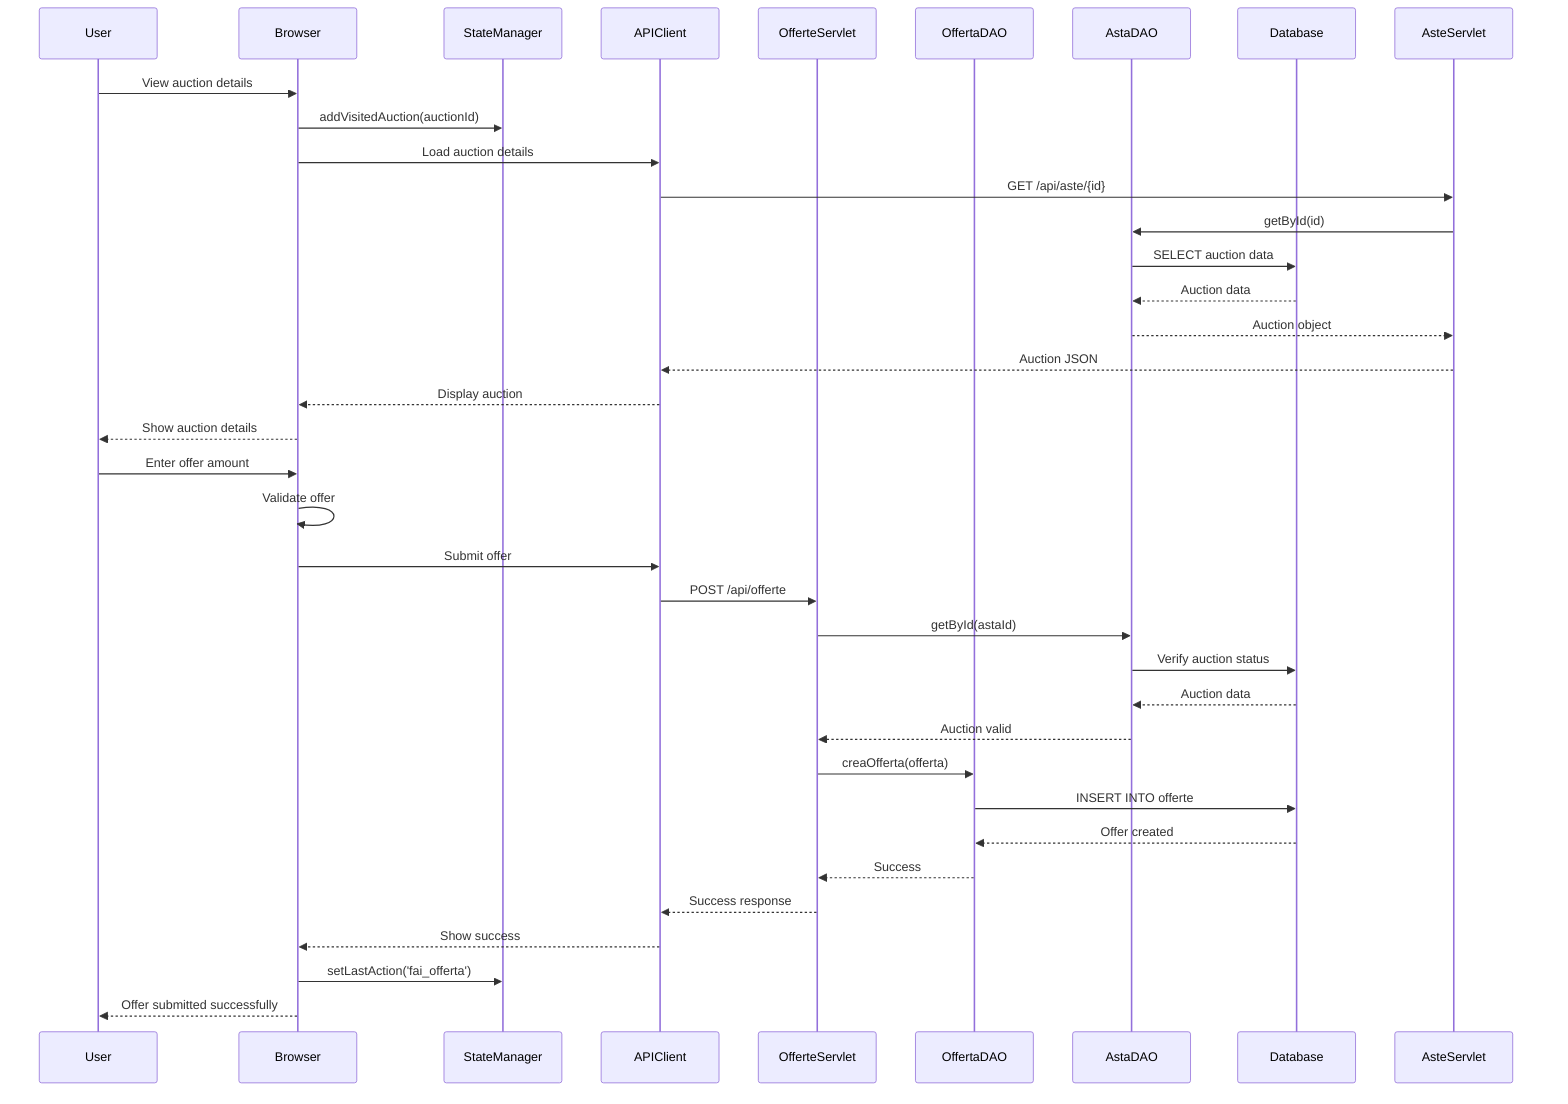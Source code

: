 sequenceDiagram
    participant User
    participant Browser
    participant StateManager
    participant APIClient
    participant OfferteServlet
    participant OffertaDAO
    participant AstaDAO
    participant Database

    User->>Browser: View auction details
    Browser->>StateManager: addVisitedAuction(auctionId)
    Browser->>APIClient: Load auction details
    APIClient->>AsteServlet: GET /api/aste/{id}
    AsteServlet->>AstaDAO: getById(id)
    AstaDAO->>Database: SELECT auction data
    Database-->>AstaDAO: Auction data
    AstaDAO-->>AsteServlet: Auction object
    AsteServlet-->>APIClient: Auction JSON
    APIClient-->>Browser: Display auction
    Browser-->>User: Show auction details

    User->>Browser: Enter offer amount
    Browser->>Browser: Validate offer
    Browser->>APIClient: Submit offer
    APIClient->>OfferteServlet: POST /api/offerte
    OfferteServlet->>AstaDAO: getById(astaId)
    AstaDAO->>Database: Verify auction status
    Database-->>AstaDAO: Auction data
    AstaDAO-->>OfferteServlet: Auction valid
    OfferteServlet->>OffertaDAO: creaOfferta(offerta)
    OffertaDAO->>Database: INSERT INTO offerte
    Database-->>OffertaDAO: Offer created
    OffertaDAO-->>OfferteServlet: Success
    OfferteServlet-->>APIClient: Success response
    APIClient-->>Browser: Show success
    Browser->>StateManager: setLastAction('fai_offerta')
    Browser-->>User: Offer submitted successfully